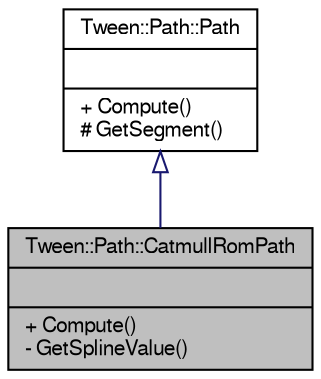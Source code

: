 digraph "Tween::Path::CatmullRomPath"
{
  bgcolor="transparent";
  edge [fontname="FreeSans",fontsize="10",labelfontname="FreeSans",labelfontsize="10"];
  node [fontname="FreeSans",fontsize="10",shape=record];
  Node1 [label="{Tween::Path::CatmullRomPath\n||+ Compute()\l- GetSplineValue()\l}",height=0.2,width=0.4,color="black", fillcolor="grey75", style="filled" fontcolor="black"];
  Node2 -> Node1 [dir="back",color="midnightblue",fontsize="10",style="solid",arrowtail="onormal",fontname="FreeSans"];
  Node2 [label="{Tween::Path::Path\n||+ Compute()\l# GetSegment()\l}",height=0.2,width=0.4,color="black",URL="$classTween_1_1Path_1_1Path.html"];
}
